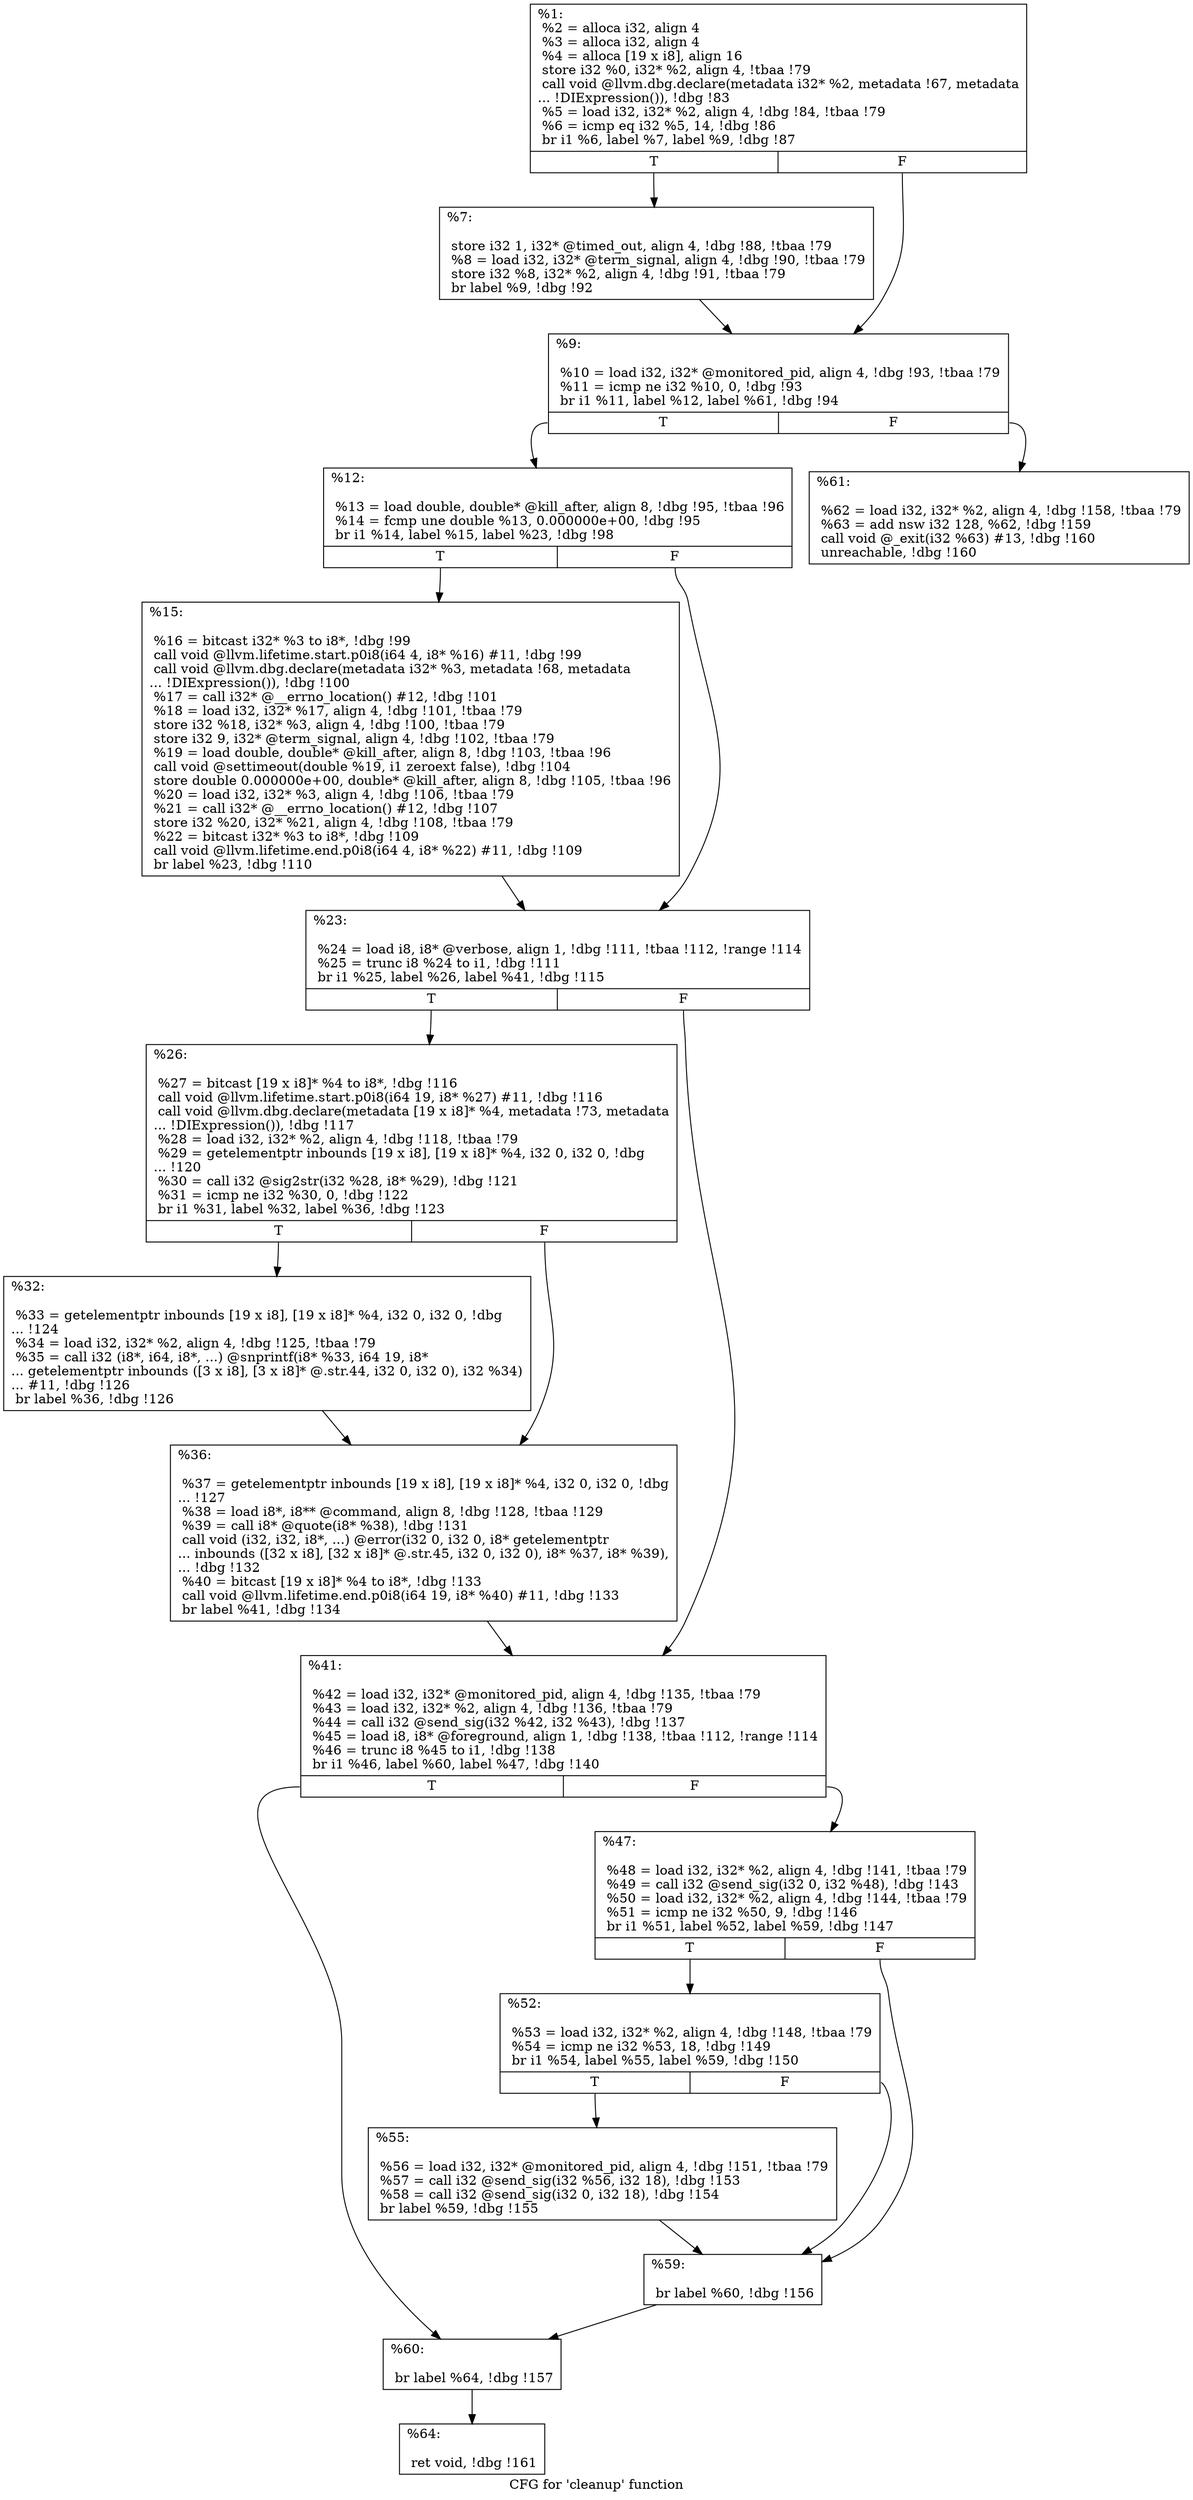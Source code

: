 digraph "CFG for 'cleanup' function" {
	label="CFG for 'cleanup' function";

	Node0xccfad0 [shape=record,label="{%1:\l  %2 = alloca i32, align 4\l  %3 = alloca i32, align 4\l  %4 = alloca [19 x i8], align 16\l  store i32 %0, i32* %2, align 4, !tbaa !79\l  call void @llvm.dbg.declare(metadata i32* %2, metadata !67, metadata\l... !DIExpression()), !dbg !83\l  %5 = load i32, i32* %2, align 4, !dbg !84, !tbaa !79\l  %6 = icmp eq i32 %5, 14, !dbg !86\l  br i1 %6, label %7, label %9, !dbg !87\l|{<s0>T|<s1>F}}"];
	Node0xccfad0:s0 -> Node0xcd3480;
	Node0xccfad0:s1 -> Node0xcd3590;
	Node0xcd3480 [shape=record,label="{%7:\l\l  store i32 1, i32* @timed_out, align 4, !dbg !88, !tbaa !79\l  %8 = load i32, i32* @term_signal, align 4, !dbg !90, !tbaa !79\l  store i32 %8, i32* %2, align 4, !dbg !91, !tbaa !79\l  br label %9, !dbg !92\l}"];
	Node0xcd3480 -> Node0xcd3590;
	Node0xcd3590 [shape=record,label="{%9:\l\l  %10 = load i32, i32* @monitored_pid, align 4, !dbg !93, !tbaa !79\l  %11 = icmp ne i32 %10, 0, !dbg !93\l  br i1 %11, label %12, label %61, !dbg !94\l|{<s0>T|<s1>F}}"];
	Node0xcd3590:s0 -> Node0xcd35e0;
	Node0xcd3590:s1 -> Node0xcd39a0;
	Node0xcd35e0 [shape=record,label="{%12:\l\l  %13 = load double, double* @kill_after, align 8, !dbg !95, !tbaa !96\l  %14 = fcmp une double %13, 0.000000e+00, !dbg !95\l  br i1 %14, label %15, label %23, !dbg !98\l|{<s0>T|<s1>F}}"];
	Node0xcd35e0:s0 -> Node0xcd3630;
	Node0xcd35e0:s1 -> Node0xcd3680;
	Node0xcd3630 [shape=record,label="{%15:\l\l  %16 = bitcast i32* %3 to i8*, !dbg !99\l  call void @llvm.lifetime.start.p0i8(i64 4, i8* %16) #11, !dbg !99\l  call void @llvm.dbg.declare(metadata i32* %3, metadata !68, metadata\l... !DIExpression()), !dbg !100\l  %17 = call i32* @__errno_location() #12, !dbg !101\l  %18 = load i32, i32* %17, align 4, !dbg !101, !tbaa !79\l  store i32 %18, i32* %3, align 4, !dbg !100, !tbaa !79\l  store i32 9, i32* @term_signal, align 4, !dbg !102, !tbaa !79\l  %19 = load double, double* @kill_after, align 8, !dbg !103, !tbaa !96\l  call void @settimeout(double %19, i1 zeroext false), !dbg !104\l  store double 0.000000e+00, double* @kill_after, align 8, !dbg !105, !tbaa !96\l  %20 = load i32, i32* %3, align 4, !dbg !106, !tbaa !79\l  %21 = call i32* @__errno_location() #12, !dbg !107\l  store i32 %20, i32* %21, align 4, !dbg !108, !tbaa !79\l  %22 = bitcast i32* %3 to i8*, !dbg !109\l  call void @llvm.lifetime.end.p0i8(i64 4, i8* %22) #11, !dbg !109\l  br label %23, !dbg !110\l}"];
	Node0xcd3630 -> Node0xcd3680;
	Node0xcd3680 [shape=record,label="{%23:\l\l  %24 = load i8, i8* @verbose, align 1, !dbg !111, !tbaa !112, !range !114\l  %25 = trunc i8 %24 to i1, !dbg !111\l  br i1 %25, label %26, label %41, !dbg !115\l|{<s0>T|<s1>F}}"];
	Node0xcd3680:s0 -> Node0xcd36d0;
	Node0xcd3680:s1 -> Node0xcd37c0;
	Node0xcd36d0 [shape=record,label="{%26:\l\l  %27 = bitcast [19 x i8]* %4 to i8*, !dbg !116\l  call void @llvm.lifetime.start.p0i8(i64 19, i8* %27) #11, !dbg !116\l  call void @llvm.dbg.declare(metadata [19 x i8]* %4, metadata !73, metadata\l... !DIExpression()), !dbg !117\l  %28 = load i32, i32* %2, align 4, !dbg !118, !tbaa !79\l  %29 = getelementptr inbounds [19 x i8], [19 x i8]* %4, i32 0, i32 0, !dbg\l... !120\l  %30 = call i32 @sig2str(i32 %28, i8* %29), !dbg !121\l  %31 = icmp ne i32 %30, 0, !dbg !122\l  br i1 %31, label %32, label %36, !dbg !123\l|{<s0>T|<s1>F}}"];
	Node0xcd36d0:s0 -> Node0xcd3720;
	Node0xcd36d0:s1 -> Node0xcd3770;
	Node0xcd3720 [shape=record,label="{%32:\l\l  %33 = getelementptr inbounds [19 x i8], [19 x i8]* %4, i32 0, i32 0, !dbg\l... !124\l  %34 = load i32, i32* %2, align 4, !dbg !125, !tbaa !79\l  %35 = call i32 (i8*, i64, i8*, ...) @snprintf(i8* %33, i64 19, i8*\l... getelementptr inbounds ([3 x i8], [3 x i8]* @.str.44, i32 0, i32 0), i32 %34)\l... #11, !dbg !126\l  br label %36, !dbg !126\l}"];
	Node0xcd3720 -> Node0xcd3770;
	Node0xcd3770 [shape=record,label="{%36:\l\l  %37 = getelementptr inbounds [19 x i8], [19 x i8]* %4, i32 0, i32 0, !dbg\l... !127\l  %38 = load i8*, i8** @command, align 8, !dbg !128, !tbaa !129\l  %39 = call i8* @quote(i8* %38), !dbg !131\l  call void (i32, i32, i8*, ...) @error(i32 0, i32 0, i8* getelementptr\l... inbounds ([32 x i8], [32 x i8]* @.str.45, i32 0, i32 0), i8* %37, i8* %39),\l... !dbg !132\l  %40 = bitcast [19 x i8]* %4 to i8*, !dbg !133\l  call void @llvm.lifetime.end.p0i8(i64 19, i8* %40) #11, !dbg !133\l  br label %41, !dbg !134\l}"];
	Node0xcd3770 -> Node0xcd37c0;
	Node0xcd37c0 [shape=record,label="{%41:\l\l  %42 = load i32, i32* @monitored_pid, align 4, !dbg !135, !tbaa !79\l  %43 = load i32, i32* %2, align 4, !dbg !136, !tbaa !79\l  %44 = call i32 @send_sig(i32 %42, i32 %43), !dbg !137\l  %45 = load i8, i8* @foreground, align 1, !dbg !138, !tbaa !112, !range !114\l  %46 = trunc i8 %45 to i1, !dbg !138\l  br i1 %46, label %60, label %47, !dbg !140\l|{<s0>T|<s1>F}}"];
	Node0xcd37c0:s0 -> Node0xcd3950;
	Node0xcd37c0:s1 -> Node0xcd3810;
	Node0xcd3810 [shape=record,label="{%47:\l\l  %48 = load i32, i32* %2, align 4, !dbg !141, !tbaa !79\l  %49 = call i32 @send_sig(i32 0, i32 %48), !dbg !143\l  %50 = load i32, i32* %2, align 4, !dbg !144, !tbaa !79\l  %51 = icmp ne i32 %50, 9, !dbg !146\l  br i1 %51, label %52, label %59, !dbg !147\l|{<s0>T|<s1>F}}"];
	Node0xcd3810:s0 -> Node0xcd3860;
	Node0xcd3810:s1 -> Node0xcd3900;
	Node0xcd3860 [shape=record,label="{%52:\l\l  %53 = load i32, i32* %2, align 4, !dbg !148, !tbaa !79\l  %54 = icmp ne i32 %53, 18, !dbg !149\l  br i1 %54, label %55, label %59, !dbg !150\l|{<s0>T|<s1>F}}"];
	Node0xcd3860:s0 -> Node0xcd38b0;
	Node0xcd3860:s1 -> Node0xcd3900;
	Node0xcd38b0 [shape=record,label="{%55:\l\l  %56 = load i32, i32* @monitored_pid, align 4, !dbg !151, !tbaa !79\l  %57 = call i32 @send_sig(i32 %56, i32 18), !dbg !153\l  %58 = call i32 @send_sig(i32 0, i32 18), !dbg !154\l  br label %59, !dbg !155\l}"];
	Node0xcd38b0 -> Node0xcd3900;
	Node0xcd3900 [shape=record,label="{%59:\l\l  br label %60, !dbg !156\l}"];
	Node0xcd3900 -> Node0xcd3950;
	Node0xcd3950 [shape=record,label="{%60:\l\l  br label %64, !dbg !157\l}"];
	Node0xcd3950 -> Node0xcd39f0;
	Node0xcd39a0 [shape=record,label="{%61:\l\l  %62 = load i32, i32* %2, align 4, !dbg !158, !tbaa !79\l  %63 = add nsw i32 128, %62, !dbg !159\l  call void @_exit(i32 %63) #13, !dbg !160\l  unreachable, !dbg !160\l}"];
	Node0xcd39f0 [shape=record,label="{%64:\l\l  ret void, !dbg !161\l}"];
}
